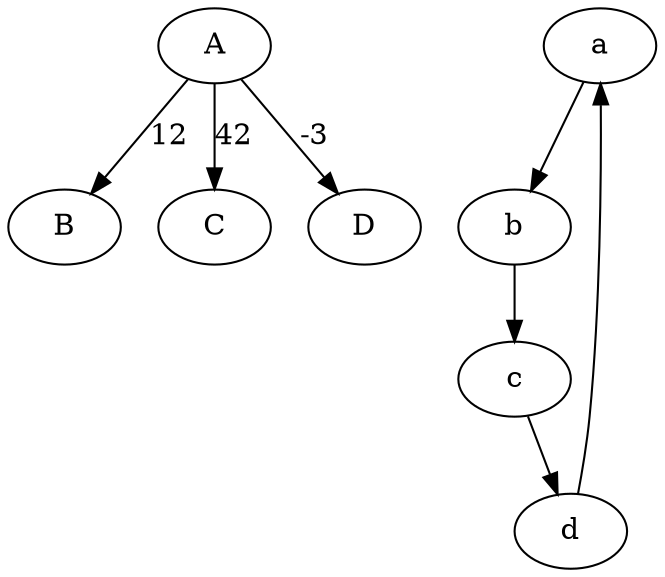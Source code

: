 digraph {
    A -> B [label="12"]
    A -> C [label="42"]
    A -> D [label="-3"]
    subgraph {
        a -> b
        b -> c
        c -> d
        d -> a
    }
}